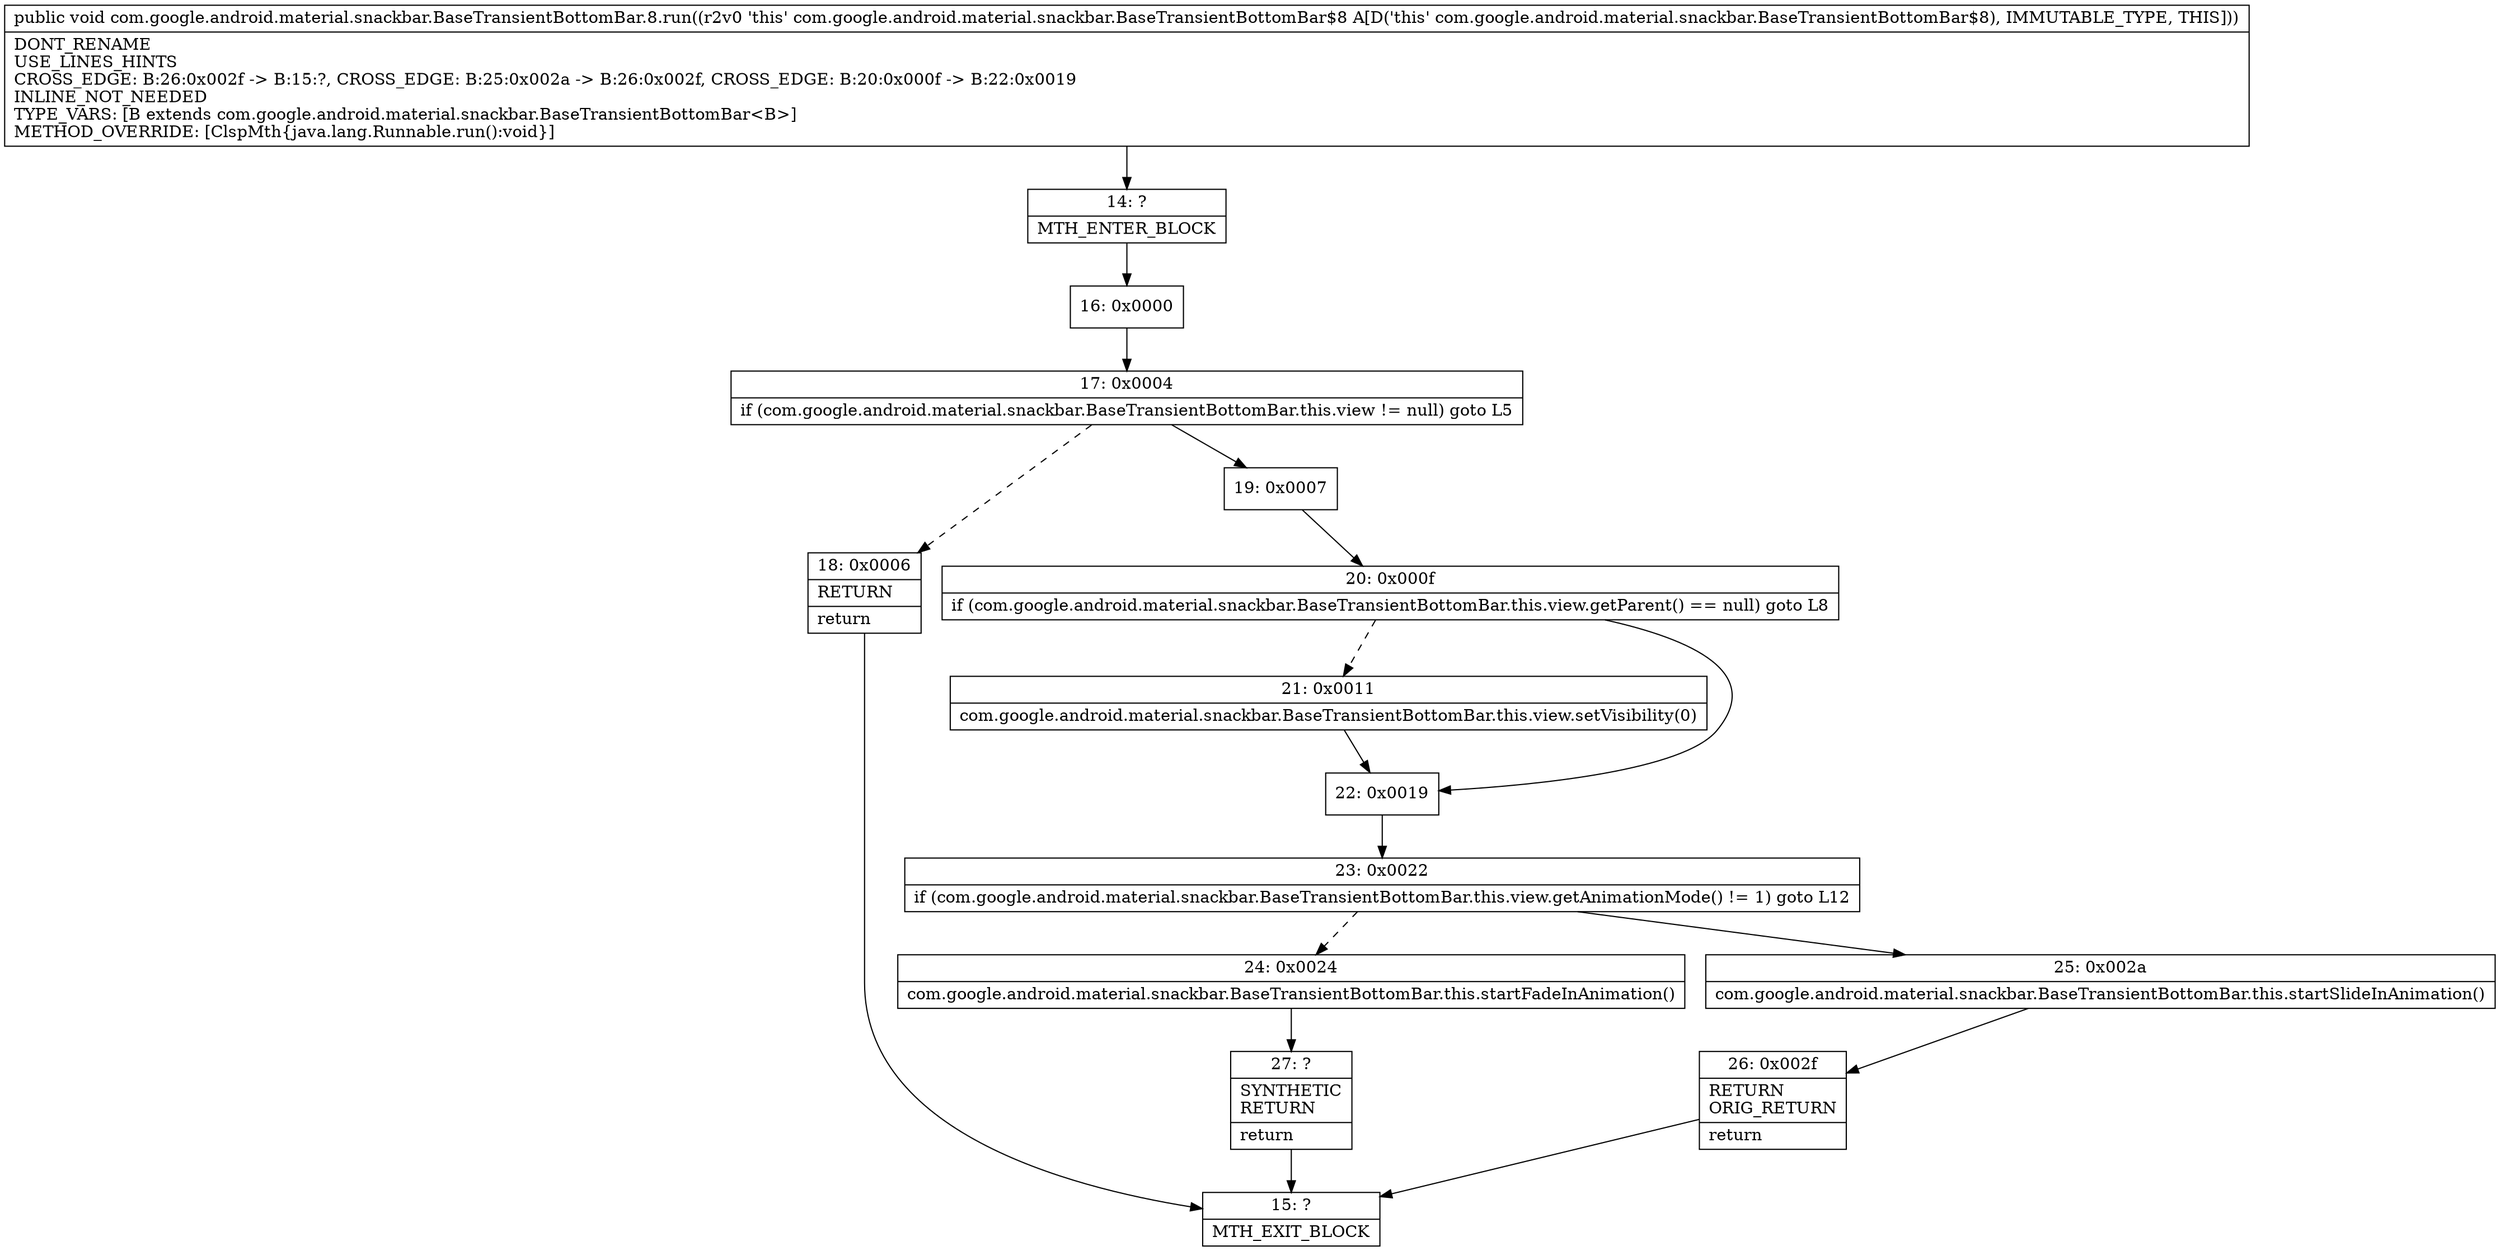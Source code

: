 digraph "CFG forcom.google.android.material.snackbar.BaseTransientBottomBar.8.run()V" {
Node_14 [shape=record,label="{14\:\ ?|MTH_ENTER_BLOCK\l}"];
Node_16 [shape=record,label="{16\:\ 0x0000}"];
Node_17 [shape=record,label="{17\:\ 0x0004|if (com.google.android.material.snackbar.BaseTransientBottomBar.this.view != null) goto L5\l}"];
Node_18 [shape=record,label="{18\:\ 0x0006|RETURN\l|return\l}"];
Node_15 [shape=record,label="{15\:\ ?|MTH_EXIT_BLOCK\l}"];
Node_19 [shape=record,label="{19\:\ 0x0007}"];
Node_20 [shape=record,label="{20\:\ 0x000f|if (com.google.android.material.snackbar.BaseTransientBottomBar.this.view.getParent() == null) goto L8\l}"];
Node_21 [shape=record,label="{21\:\ 0x0011|com.google.android.material.snackbar.BaseTransientBottomBar.this.view.setVisibility(0)\l}"];
Node_22 [shape=record,label="{22\:\ 0x0019}"];
Node_23 [shape=record,label="{23\:\ 0x0022|if (com.google.android.material.snackbar.BaseTransientBottomBar.this.view.getAnimationMode() != 1) goto L12\l}"];
Node_24 [shape=record,label="{24\:\ 0x0024|com.google.android.material.snackbar.BaseTransientBottomBar.this.startFadeInAnimation()\l}"];
Node_27 [shape=record,label="{27\:\ ?|SYNTHETIC\lRETURN\l|return\l}"];
Node_25 [shape=record,label="{25\:\ 0x002a|com.google.android.material.snackbar.BaseTransientBottomBar.this.startSlideInAnimation()\l}"];
Node_26 [shape=record,label="{26\:\ 0x002f|RETURN\lORIG_RETURN\l|return\l}"];
MethodNode[shape=record,label="{public void com.google.android.material.snackbar.BaseTransientBottomBar.8.run((r2v0 'this' com.google.android.material.snackbar.BaseTransientBottomBar$8 A[D('this' com.google.android.material.snackbar.BaseTransientBottomBar$8), IMMUTABLE_TYPE, THIS]))  | DONT_RENAME\lUSE_LINES_HINTS\lCROSS_EDGE: B:26:0x002f \-\> B:15:?, CROSS_EDGE: B:25:0x002a \-\> B:26:0x002f, CROSS_EDGE: B:20:0x000f \-\> B:22:0x0019\lINLINE_NOT_NEEDED\lTYPE_VARS: [B extends com.google.android.material.snackbar.BaseTransientBottomBar\<B\>]\lMETHOD_OVERRIDE: [ClspMth\{java.lang.Runnable.run():void\}]\l}"];
MethodNode -> Node_14;Node_14 -> Node_16;
Node_16 -> Node_17;
Node_17 -> Node_18[style=dashed];
Node_17 -> Node_19;
Node_18 -> Node_15;
Node_19 -> Node_20;
Node_20 -> Node_21[style=dashed];
Node_20 -> Node_22;
Node_21 -> Node_22;
Node_22 -> Node_23;
Node_23 -> Node_24[style=dashed];
Node_23 -> Node_25;
Node_24 -> Node_27;
Node_27 -> Node_15;
Node_25 -> Node_26;
Node_26 -> Node_15;
}

